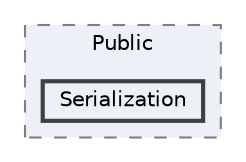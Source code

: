 digraph "Serialization"
{
 // INTERACTIVE_SVG=YES
 // LATEX_PDF_SIZE
  bgcolor="transparent";
  edge [fontname=Helvetica,fontsize=10,labelfontname=Helvetica,labelfontsize=10];
  node [fontname=Helvetica,fontsize=10,shape=box,height=0.2,width=0.4];
  compound=true
  subgraph clusterdir_44b2b63824e6c19f6a332e7b5335822e {
    graph [ bgcolor="#edf0f7", pencolor="grey50", label="Public", fontname=Helvetica,fontsize=10 style="filled,dashed", URL="dir_44b2b63824e6c19f6a332e7b5335822e.html",tooltip=""]
  dir_c1f4b490ece237ade2b46ad1f42446d0 [label="Serialization", fillcolor="#edf0f7", color="grey25", style="filled,bold", URL="dir_c1f4b490ece237ade2b46ad1f42446d0.html",tooltip=""];
  }
}

